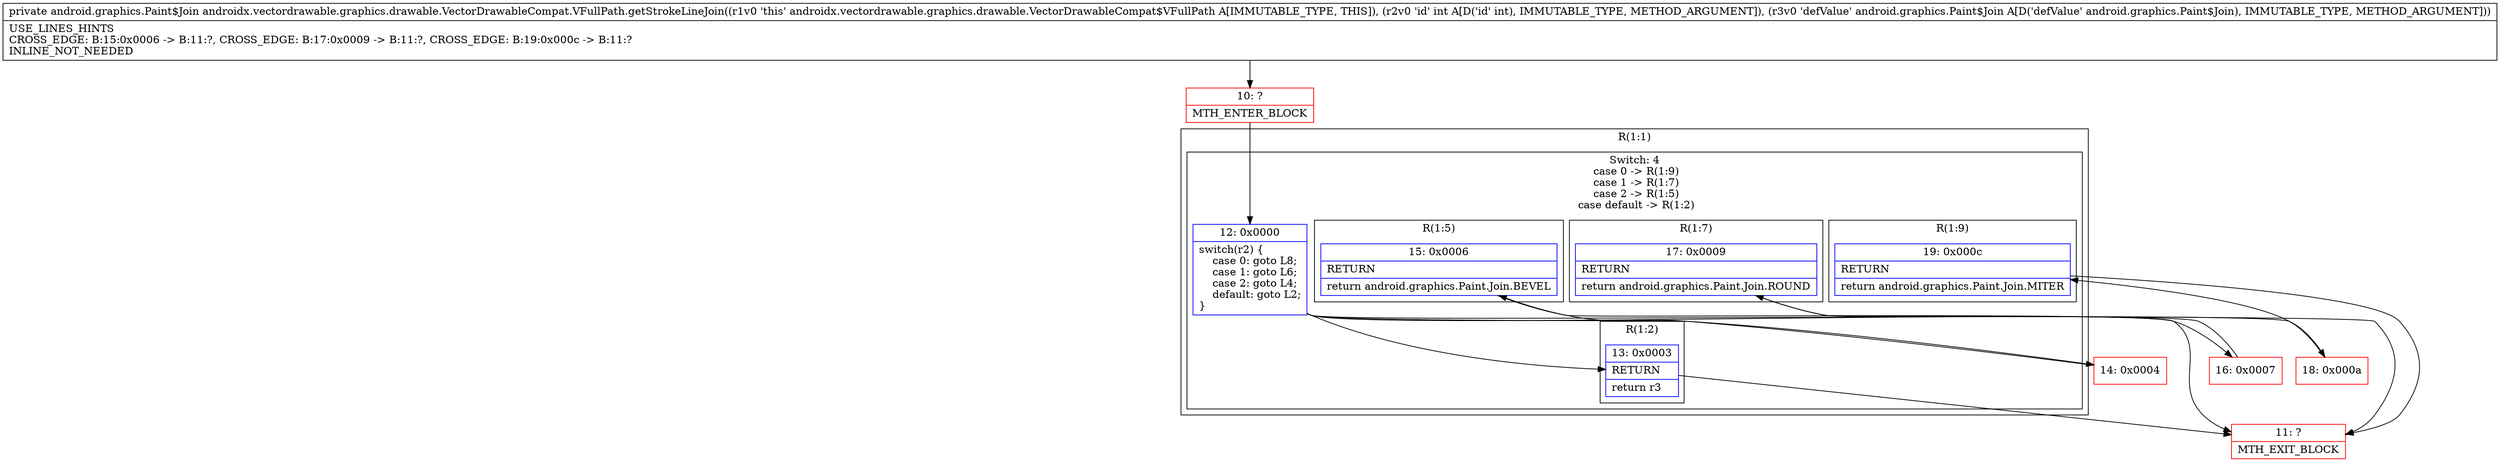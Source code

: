 digraph "CFG forandroidx.vectordrawable.graphics.drawable.VectorDrawableCompat.VFullPath.getStrokeLineJoin(ILandroid\/graphics\/Paint$Join;)Landroid\/graphics\/Paint$Join;" {
subgraph cluster_Region_942907748 {
label = "R(1:1)";
node [shape=record,color=blue];
subgraph cluster_SwitchRegion_917509299 {
label = "Switch: 4
 case 0 -> R(1:9)
 case 1 -> R(1:7)
 case 2 -> R(1:5)
 case default -> R(1:2)";
node [shape=record,color=blue];
Node_12 [shape=record,label="{12\:\ 0x0000|switch(r2) \{\l    case 0: goto L8;\l    case 1: goto L6;\l    case 2: goto L4;\l    default: goto L2;\l\}\l}"];
subgraph cluster_Region_124323185 {
label = "R(1:9)";
node [shape=record,color=blue];
Node_19 [shape=record,label="{19\:\ 0x000c|RETURN\l|return android.graphics.Paint.Join.MITER\l}"];
}
subgraph cluster_Region_1996480256 {
label = "R(1:7)";
node [shape=record,color=blue];
Node_17 [shape=record,label="{17\:\ 0x0009|RETURN\l|return android.graphics.Paint.Join.ROUND\l}"];
}
subgraph cluster_Region_1398958138 {
label = "R(1:5)";
node [shape=record,color=blue];
Node_15 [shape=record,label="{15\:\ 0x0006|RETURN\l|return android.graphics.Paint.Join.BEVEL\l}"];
}
subgraph cluster_Region_1707207529 {
label = "R(1:2)";
node [shape=record,color=blue];
Node_13 [shape=record,label="{13\:\ 0x0003|RETURN\l|return r3\l}"];
}
}
}
Node_10 [shape=record,color=red,label="{10\:\ ?|MTH_ENTER_BLOCK\l}"];
Node_11 [shape=record,color=red,label="{11\:\ ?|MTH_EXIT_BLOCK\l}"];
Node_14 [shape=record,color=red,label="{14\:\ 0x0004}"];
Node_16 [shape=record,color=red,label="{16\:\ 0x0007}"];
Node_18 [shape=record,color=red,label="{18\:\ 0x000a}"];
MethodNode[shape=record,label="{private android.graphics.Paint$Join androidx.vectordrawable.graphics.drawable.VectorDrawableCompat.VFullPath.getStrokeLineJoin((r1v0 'this' androidx.vectordrawable.graphics.drawable.VectorDrawableCompat$VFullPath A[IMMUTABLE_TYPE, THIS]), (r2v0 'id' int A[D('id' int), IMMUTABLE_TYPE, METHOD_ARGUMENT]), (r3v0 'defValue' android.graphics.Paint$Join A[D('defValue' android.graphics.Paint$Join), IMMUTABLE_TYPE, METHOD_ARGUMENT]))  | USE_LINES_HINTS\lCROSS_EDGE: B:15:0x0006 \-\> B:11:?, CROSS_EDGE: B:17:0x0009 \-\> B:11:?, CROSS_EDGE: B:19:0x000c \-\> B:11:?\lINLINE_NOT_NEEDED\l}"];
MethodNode -> Node_10;Node_12 -> Node_13;
Node_12 -> Node_14;
Node_12 -> Node_16;
Node_12 -> Node_18;
Node_19 -> Node_11;
Node_17 -> Node_11;
Node_15 -> Node_11;
Node_13 -> Node_11;
Node_10 -> Node_12;
Node_14 -> Node_15;
Node_16 -> Node_17;
Node_18 -> Node_19;
}

